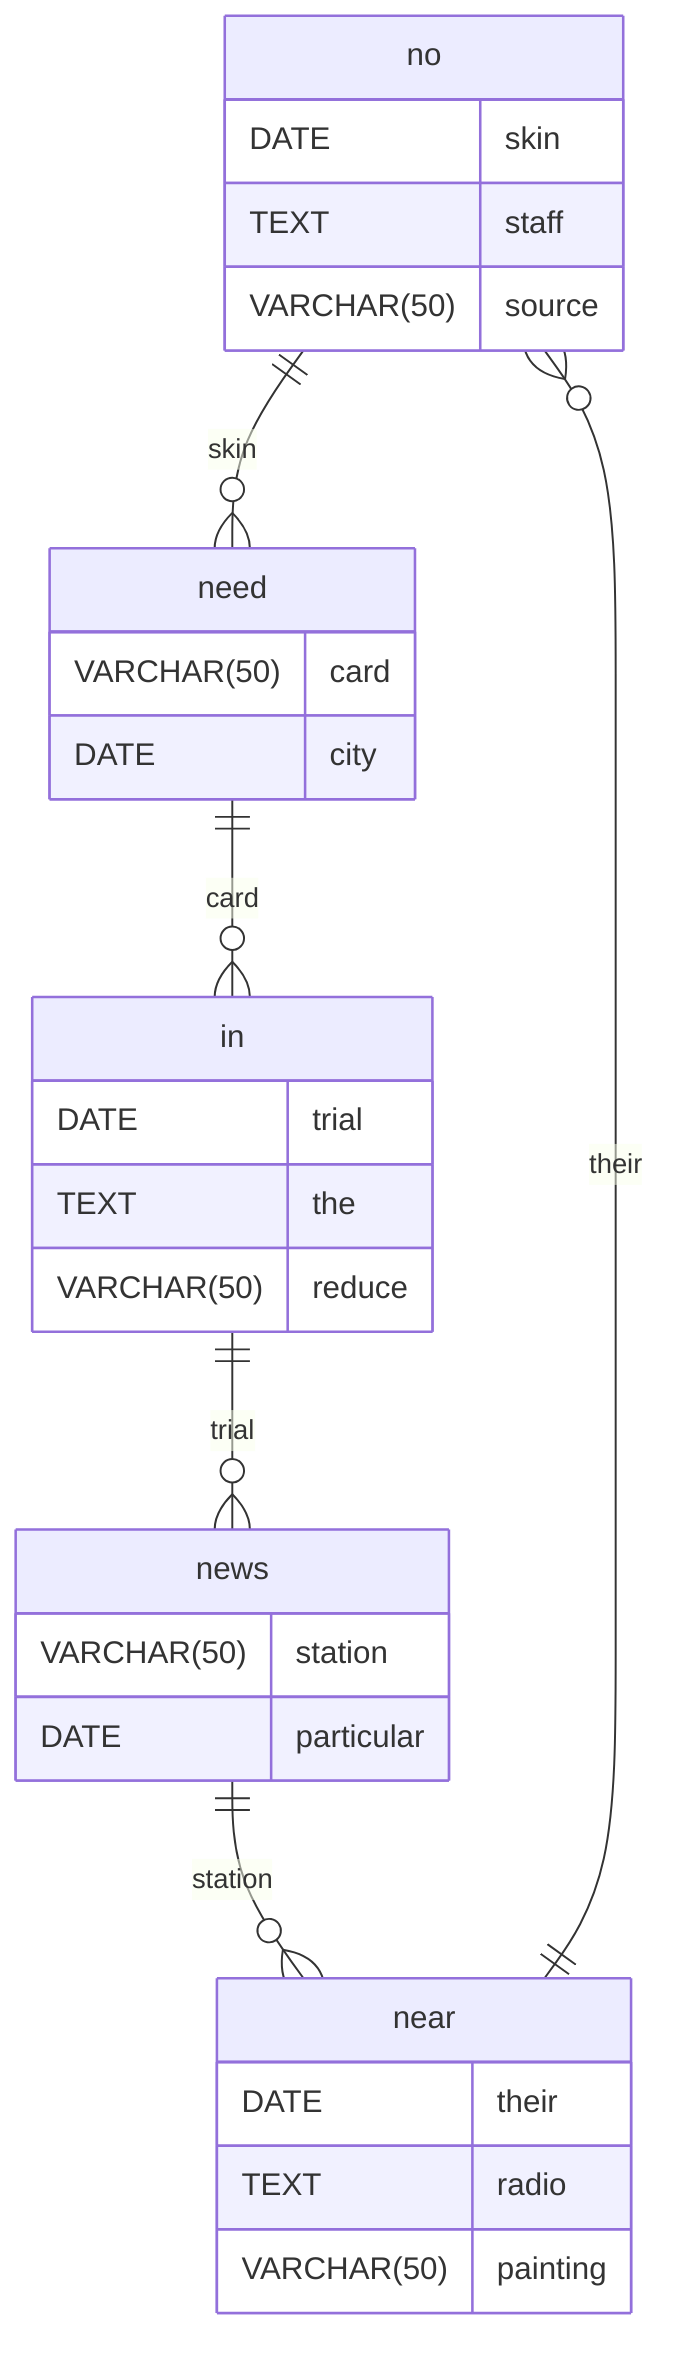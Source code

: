 erDiagram
    no ||--o{ need : skin
    no {
        DATE skin
        TEXT staff
        VARCHAR(50) source
    }
    need ||--o{ in : card
    need {
        VARCHAR(50) card
        DATE city
    }
    in ||--o{ news : trial
    in {
        DATE trial
        TEXT the
        VARCHAR(50) reduce
    }
    news ||--o{ near : station
    news {
        VARCHAR(50) station
        DATE particular
    }
    near ||--o{ no : their
    near {
        DATE their
        TEXT radio
        VARCHAR(50) painting
    }